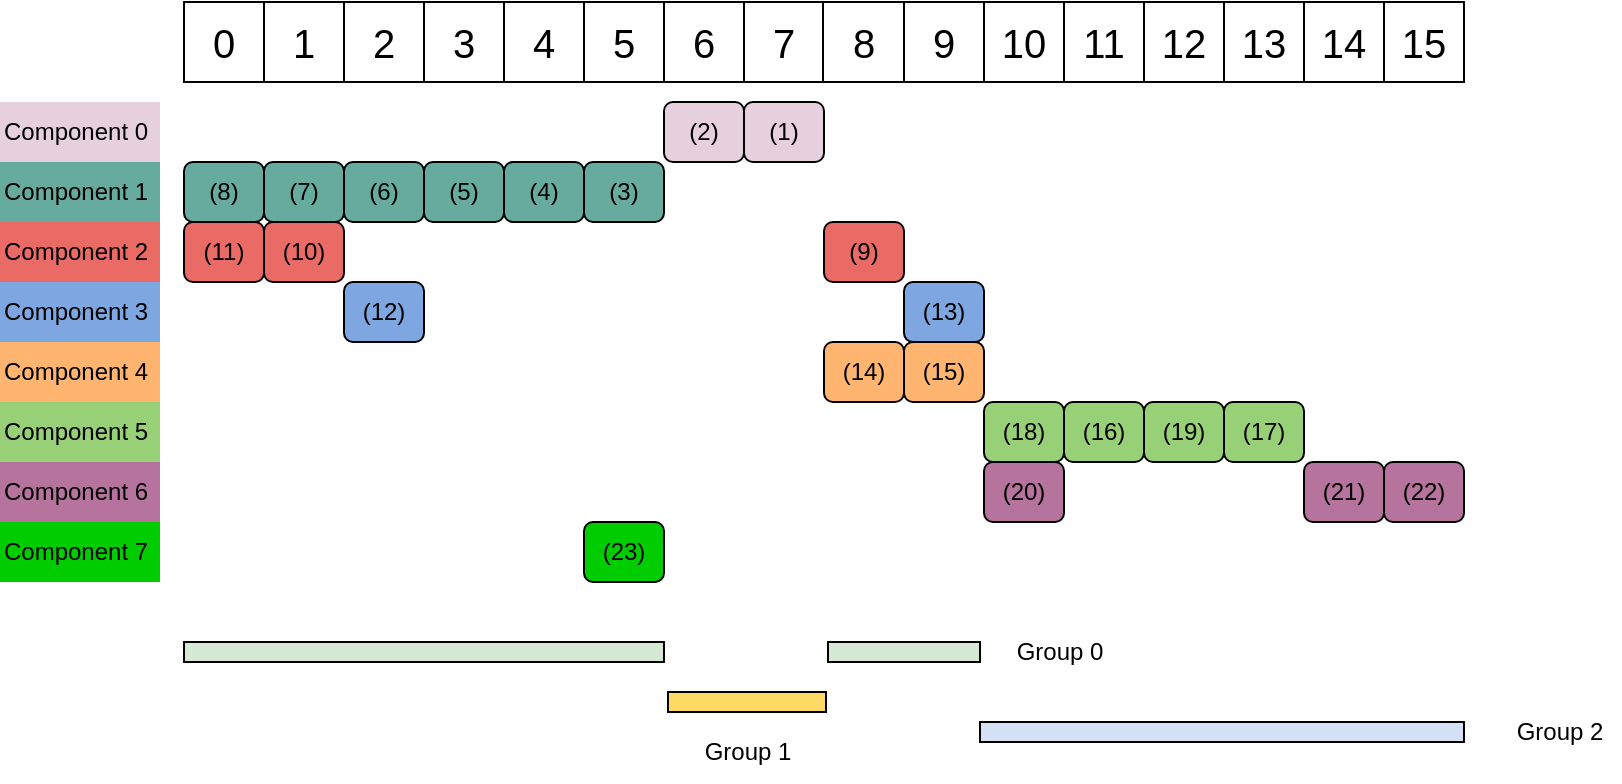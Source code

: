<mxfile version="16.4.5" type="device"><diagram id="EGYWJIAUzol0IIfgKkKT" name="Page-1"><mxGraphModel dx="1339" dy="744" grid="1" gridSize="10" guides="1" tooltips="1" connect="1" arrows="1" fold="1" page="1" pageScale="1" pageWidth="1100" pageHeight="850" math="0" shadow="0"><root><mxCell id="0"/><mxCell id="1" parent="0"/><mxCell id="qVeyU0_VRWjQwAPcXduW-3" value="" style="rounded=0;whiteSpace=wrap;html=1;" vertex="1" parent="1"><mxGeometry x="92" y="80" width="640" height="40" as="geometry"/></mxCell><mxCell id="qVeyU0_VRWjQwAPcXduW-4" value="" style="endArrow=none;html=1;rounded=0;" edge="1" parent="1"><mxGeometry width="50" height="50" relative="1" as="geometry"><mxPoint x="132" y="120" as="sourcePoint"/><mxPoint x="132" y="80" as="targetPoint"/></mxGeometry></mxCell><mxCell id="qVeyU0_VRWjQwAPcXduW-7" value="" style="endArrow=none;html=1;rounded=0;" edge="1" parent="1"><mxGeometry width="50" height="50" relative="1" as="geometry"><mxPoint x="172" y="120" as="sourcePoint"/><mxPoint x="172" y="80" as="targetPoint"/></mxGeometry></mxCell><mxCell id="qVeyU0_VRWjQwAPcXduW-8" value="" style="endArrow=none;html=1;rounded=0;" edge="1" parent="1"><mxGeometry width="50" height="50" relative="1" as="geometry"><mxPoint x="212" y="120" as="sourcePoint"/><mxPoint x="212" y="80" as="targetPoint"/></mxGeometry></mxCell><mxCell id="qVeyU0_VRWjQwAPcXduW-9" value="" style="endArrow=none;html=1;rounded=0;" edge="1" parent="1"><mxGeometry width="50" height="50" relative="1" as="geometry"><mxPoint x="252" y="120" as="sourcePoint"/><mxPoint x="252" y="80" as="targetPoint"/></mxGeometry></mxCell><mxCell id="qVeyU0_VRWjQwAPcXduW-10" value="" style="endArrow=none;html=1;rounded=0;" edge="1" parent="1"><mxGeometry width="50" height="50" relative="1" as="geometry"><mxPoint x="292" y="120" as="sourcePoint"/><mxPoint x="292" y="80" as="targetPoint"/></mxGeometry></mxCell><mxCell id="qVeyU0_VRWjQwAPcXduW-11" value="" style="endArrow=none;html=1;rounded=0;" edge="1" parent="1"><mxGeometry width="50" height="50" relative="1" as="geometry"><mxPoint x="332" y="120" as="sourcePoint"/><mxPoint x="332" y="80" as="targetPoint"/></mxGeometry></mxCell><mxCell id="qVeyU0_VRWjQwAPcXduW-12" value="" style="endArrow=none;html=1;rounded=0;" edge="1" parent="1"><mxGeometry width="50" height="50" relative="1" as="geometry"><mxPoint x="372" y="120" as="sourcePoint"/><mxPoint x="372" y="80" as="targetPoint"/></mxGeometry></mxCell><mxCell id="qVeyU0_VRWjQwAPcXduW-13" value="" style="endArrow=none;html=1;rounded=0;" edge="1" parent="1"><mxGeometry width="50" height="50" relative="1" as="geometry"><mxPoint x="411.5" y="120" as="sourcePoint"/><mxPoint x="411.5" y="80" as="targetPoint"/></mxGeometry></mxCell><mxCell id="qVeyU0_VRWjQwAPcXduW-14" value="" style="endArrow=none;html=1;rounded=0;" edge="1" parent="1"><mxGeometry width="50" height="50" relative="1" as="geometry"><mxPoint x="452" y="120" as="sourcePoint"/><mxPoint x="452" y="80" as="targetPoint"/></mxGeometry></mxCell><mxCell id="qVeyU0_VRWjQwAPcXduW-15" value="" style="endArrow=none;html=1;rounded=0;" edge="1" parent="1"><mxGeometry width="50" height="50" relative="1" as="geometry"><mxPoint x="492" y="120" as="sourcePoint"/><mxPoint x="492" y="80" as="targetPoint"/></mxGeometry></mxCell><mxCell id="qVeyU0_VRWjQwAPcXduW-16" value="" style="endArrow=none;html=1;rounded=0;" edge="1" parent="1"><mxGeometry width="50" height="50" relative="1" as="geometry"><mxPoint x="532" y="120" as="sourcePoint"/><mxPoint x="532" y="80" as="targetPoint"/></mxGeometry></mxCell><mxCell id="qVeyU0_VRWjQwAPcXduW-17" value="" style="endArrow=none;html=1;rounded=0;" edge="1" parent="1"><mxGeometry width="50" height="50" relative="1" as="geometry"><mxPoint x="572" y="120" as="sourcePoint"/><mxPoint x="572" y="80" as="targetPoint"/></mxGeometry></mxCell><mxCell id="qVeyU0_VRWjQwAPcXduW-18" value="" style="endArrow=none;html=1;rounded=0;" edge="1" parent="1"><mxGeometry width="50" height="50" relative="1" as="geometry"><mxPoint x="612" y="120" as="sourcePoint"/><mxPoint x="612" y="80" as="targetPoint"/></mxGeometry></mxCell><mxCell id="qVeyU0_VRWjQwAPcXduW-19" value="" style="endArrow=none;html=1;rounded=0;" edge="1" parent="1"><mxGeometry width="50" height="50" relative="1" as="geometry"><mxPoint x="652" y="120" as="sourcePoint"/><mxPoint x="652" y="80" as="targetPoint"/></mxGeometry></mxCell><mxCell id="qVeyU0_VRWjQwAPcXduW-20" value="" style="endArrow=none;html=1;rounded=0;" edge="1" parent="1"><mxGeometry width="50" height="50" relative="1" as="geometry"><mxPoint x="692" y="120" as="sourcePoint"/><mxPoint x="692" y="80" as="targetPoint"/></mxGeometry></mxCell><mxCell id="qVeyU0_VRWjQwAPcXduW-21" value="0" style="text;html=1;strokeColor=none;fillColor=none;align=center;verticalAlign=middle;whiteSpace=wrap;rounded=0;fontSize=20;" vertex="1" parent="1"><mxGeometry x="92" y="80" width="40" height="40" as="geometry"/></mxCell><mxCell id="qVeyU0_VRWjQwAPcXduW-23" value="1" style="text;html=1;strokeColor=none;fillColor=none;align=center;verticalAlign=middle;whiteSpace=wrap;rounded=0;fontSize=20;" vertex="1" parent="1"><mxGeometry x="132" y="80" width="40" height="40" as="geometry"/></mxCell><mxCell id="qVeyU0_VRWjQwAPcXduW-24" value="15" style="text;html=1;strokeColor=none;fillColor=none;align=center;verticalAlign=middle;whiteSpace=wrap;rounded=0;fontSize=20;" vertex="1" parent="1"><mxGeometry x="692" y="80" width="40" height="40" as="geometry"/></mxCell><mxCell id="qVeyU0_VRWjQwAPcXduW-25" value="14" style="text;html=1;strokeColor=none;fillColor=none;align=center;verticalAlign=middle;whiteSpace=wrap;rounded=0;fontSize=20;" vertex="1" parent="1"><mxGeometry x="652" y="80" width="40" height="40" as="geometry"/></mxCell><mxCell id="qVeyU0_VRWjQwAPcXduW-26" value="2" style="text;html=1;strokeColor=none;fillColor=none;align=center;verticalAlign=middle;whiteSpace=wrap;rounded=0;fontSize=20;" vertex="1" parent="1"><mxGeometry x="172" y="80" width="40" height="40" as="geometry"/></mxCell><mxCell id="qVeyU0_VRWjQwAPcXduW-27" value="13" style="text;html=1;strokeColor=none;fillColor=none;align=center;verticalAlign=middle;whiteSpace=wrap;rounded=0;fontSize=20;" vertex="1" parent="1"><mxGeometry x="612" y="80" width="40" height="40" as="geometry"/></mxCell><mxCell id="qVeyU0_VRWjQwAPcXduW-28" value="12" style="text;html=1;strokeColor=none;fillColor=none;align=center;verticalAlign=middle;whiteSpace=wrap;rounded=0;fontSize=20;" vertex="1" parent="1"><mxGeometry x="572" y="80" width="40" height="40" as="geometry"/></mxCell><mxCell id="qVeyU0_VRWjQwAPcXduW-29" value="3" style="text;html=1;strokeColor=none;fillColor=none;align=center;verticalAlign=middle;whiteSpace=wrap;rounded=0;fontSize=20;" vertex="1" parent="1"><mxGeometry x="212" y="80" width="40" height="40" as="geometry"/></mxCell><mxCell id="qVeyU0_VRWjQwAPcXduW-30" value="4" style="text;html=1;strokeColor=none;fillColor=none;align=center;verticalAlign=middle;whiteSpace=wrap;rounded=0;fontSize=20;" vertex="1" parent="1"><mxGeometry x="252" y="80" width="40" height="40" as="geometry"/></mxCell><mxCell id="qVeyU0_VRWjQwAPcXduW-31" value="5" style="text;html=1;strokeColor=none;fillColor=none;align=center;verticalAlign=middle;whiteSpace=wrap;rounded=0;fontSize=20;" vertex="1" parent="1"><mxGeometry x="292" y="80" width="40" height="40" as="geometry"/></mxCell><mxCell id="qVeyU0_VRWjQwAPcXduW-32" value="6" style="text;html=1;strokeColor=none;fillColor=none;align=center;verticalAlign=middle;whiteSpace=wrap;rounded=0;fontSize=20;" vertex="1" parent="1"><mxGeometry x="332" y="80" width="40" height="40" as="geometry"/></mxCell><mxCell id="qVeyU0_VRWjQwAPcXduW-33" value="7" style="text;html=1;strokeColor=none;fillColor=none;align=center;verticalAlign=middle;whiteSpace=wrap;rounded=0;fontSize=20;" vertex="1" parent="1"><mxGeometry x="372" y="80" width="40" height="40" as="geometry"/></mxCell><mxCell id="qVeyU0_VRWjQwAPcXduW-34" value="8" style="text;html=1;strokeColor=none;fillColor=none;align=center;verticalAlign=middle;whiteSpace=wrap;rounded=0;fontSize=20;" vertex="1" parent="1"><mxGeometry x="412" y="80" width="40" height="40" as="geometry"/></mxCell><mxCell id="qVeyU0_VRWjQwAPcXduW-35" value="11" style="text;html=1;strokeColor=none;fillColor=none;align=center;verticalAlign=middle;whiteSpace=wrap;rounded=0;fontSize=20;" vertex="1" parent="1"><mxGeometry x="532" y="80" width="40" height="40" as="geometry"/></mxCell><mxCell id="qVeyU0_VRWjQwAPcXduW-36" value="10" style="text;html=1;strokeColor=none;fillColor=none;align=center;verticalAlign=middle;whiteSpace=wrap;rounded=0;fontSize=20;" vertex="1" parent="1"><mxGeometry x="492" y="80" width="40" height="40" as="geometry"/></mxCell><mxCell id="qVeyU0_VRWjQwAPcXduW-37" value="9" style="text;html=1;strokeColor=none;fillColor=none;align=center;verticalAlign=middle;whiteSpace=wrap;rounded=0;fontSize=20;" vertex="1" parent="1"><mxGeometry x="452" y="80" width="40" height="40" as="geometry"/></mxCell><mxCell id="qVeyU0_VRWjQwAPcXduW-42" value="(1)" style="rounded=1;whiteSpace=wrap;html=1;fontSize=12;labelBackgroundColor=none;fontColor=default;labelBorderColor=none;fillColor=#E6D0DE;" vertex="1" parent="1"><mxGeometry x="372" y="130" width="40" height="30" as="geometry"/></mxCell><mxCell id="qVeyU0_VRWjQwAPcXduW-43" value="(2)" style="rounded=1;whiteSpace=wrap;html=1;fontSize=12;fillColor=#E6D0DE;" vertex="1" parent="1"><mxGeometry x="332" y="130" width="40" height="30" as="geometry"/></mxCell><mxCell id="qVeyU0_VRWjQwAPcXduW-44" value="(8)" style="rounded=1;whiteSpace=wrap;html=1;fontSize=12;fillColor=#67AB9F;" vertex="1" parent="1"><mxGeometry x="92" y="160" width="40" height="30" as="geometry"/></mxCell><mxCell id="qVeyU0_VRWjQwAPcXduW-45" value="(9)" style="rounded=1;whiteSpace=wrap;html=1;fontSize=12;fillColor=#EA6B66;" vertex="1" parent="1"><mxGeometry x="412" y="190" width="40" height="30" as="geometry"/></mxCell><mxCell id="qVeyU0_VRWjQwAPcXduW-46" value="(3)" style="rounded=1;whiteSpace=wrap;html=1;fontSize=12;fillColor=#67AB9F;" vertex="1" parent="1"><mxGeometry x="292" y="160" width="40" height="30" as="geometry"/></mxCell><mxCell id="qVeyU0_VRWjQwAPcXduW-47" value="(4)" style="rounded=1;whiteSpace=wrap;html=1;fontSize=12;fillColor=#67AB9F;" vertex="1" parent="1"><mxGeometry x="252" y="160" width="40" height="30" as="geometry"/></mxCell><mxCell id="qVeyU0_VRWjQwAPcXduW-48" value="(5)" style="rounded=1;whiteSpace=wrap;html=1;fontSize=12;fillColor=#67AB9F;" vertex="1" parent="1"><mxGeometry x="212" y="160" width="40" height="30" as="geometry"/></mxCell><mxCell id="qVeyU0_VRWjQwAPcXduW-49" value="(6)" style="rounded=1;whiteSpace=wrap;html=1;fontSize=12;fillColor=#67AB9F;" vertex="1" parent="1"><mxGeometry x="172" y="160" width="40" height="30" as="geometry"/></mxCell><mxCell id="qVeyU0_VRWjQwAPcXduW-50" value="(7)" style="rounded=1;whiteSpace=wrap;html=1;fontSize=12;fillColor=#67AB9F;" vertex="1" parent="1"><mxGeometry x="132" y="160" width="40" height="30" as="geometry"/></mxCell><mxCell id="qVeyU0_VRWjQwAPcXduW-53" value="(11)" style="rounded=1;whiteSpace=wrap;html=1;fontSize=12;fillColor=#EA6B66;" vertex="1" parent="1"><mxGeometry x="92" y="190" width="40" height="30" as="geometry"/></mxCell><mxCell id="qVeyU0_VRWjQwAPcXduW-56" value="(10)" style="rounded=1;whiteSpace=wrap;html=1;fontSize=12;fillColor=#EA6B66;" vertex="1" parent="1"><mxGeometry x="132" y="190" width="40" height="30" as="geometry"/></mxCell><mxCell id="qVeyU0_VRWjQwAPcXduW-69" value="(23)" style="rounded=1;whiteSpace=wrap;html=1;fontSize=12;fillColor=#00CC00;" vertex="1" parent="1"><mxGeometry x="292" y="340" width="40" height="30" as="geometry"/></mxCell><mxCell id="qVeyU0_VRWjQwAPcXduW-70" value="(22)" style="rounded=1;whiteSpace=wrap;html=1;fontSize=12;fillColor=#B5739D;" vertex="1" parent="1"><mxGeometry x="692" y="310" width="40" height="30" as="geometry"/></mxCell><mxCell id="qVeyU0_VRWjQwAPcXduW-71" value="(21)" style="rounded=1;whiteSpace=wrap;html=1;fontSize=12;fillColor=#B5739D;" vertex="1" parent="1"><mxGeometry x="652" y="310" width="40" height="30" as="geometry"/></mxCell><mxCell id="qVeyU0_VRWjQwAPcXduW-72" value="(20)" style="rounded=1;whiteSpace=wrap;html=1;fontSize=12;fillColor=#B5739D;" vertex="1" parent="1"><mxGeometry x="492" y="310" width="40" height="30" as="geometry"/></mxCell><mxCell id="qVeyU0_VRWjQwAPcXduW-73" value="(19)" style="rounded=1;whiteSpace=wrap;html=1;fontSize=12;fillColor=#97D077;" vertex="1" parent="1"><mxGeometry x="572" y="280" width="40" height="30" as="geometry"/></mxCell><mxCell id="qVeyU0_VRWjQwAPcXduW-74" value="(18)" style="rounded=1;whiteSpace=wrap;html=1;fontSize=12;fillColor=#97D077;" vertex="1" parent="1"><mxGeometry x="492" y="280" width="40" height="30" as="geometry"/></mxCell><mxCell id="qVeyU0_VRWjQwAPcXduW-75" value="(17)" style="rounded=1;whiteSpace=wrap;html=1;fontSize=12;fillColor=#97D077;" vertex="1" parent="1"><mxGeometry x="612" y="280" width="40" height="30" as="geometry"/></mxCell><mxCell id="qVeyU0_VRWjQwAPcXduW-76" value="(16)" style="rounded=1;whiteSpace=wrap;html=1;fontSize=12;fillColor=#97D077;" vertex="1" parent="1"><mxGeometry x="532" y="280" width="40" height="30" as="geometry"/></mxCell><mxCell id="qVeyU0_VRWjQwAPcXduW-77" value="(15)" style="rounded=1;whiteSpace=wrap;html=1;fontSize=12;fillColor=#FFB570;" vertex="1" parent="1"><mxGeometry x="452" y="250" width="40" height="30" as="geometry"/></mxCell><mxCell id="qVeyU0_VRWjQwAPcXduW-78" value="(14)" style="rounded=1;whiteSpace=wrap;html=1;fontSize=12;fillColor=#FFB570;" vertex="1" parent="1"><mxGeometry x="412" y="250" width="40" height="30" as="geometry"/></mxCell><mxCell id="qVeyU0_VRWjQwAPcXduW-79" value="(13)" style="rounded=1;whiteSpace=wrap;html=1;fontSize=12;fillColor=#7EA6E0;" vertex="1" parent="1"><mxGeometry x="452" y="220" width="40" height="30" as="geometry"/></mxCell><mxCell id="qVeyU0_VRWjQwAPcXduW-80" value="(12)" style="rounded=1;whiteSpace=wrap;html=1;fontSize=12;fillColor=#7EA6E0;" vertex="1" parent="1"><mxGeometry x="172" y="220" width="40" height="30" as="geometry"/></mxCell><mxCell id="qVeyU0_VRWjQwAPcXduW-90" value="Component 0" style="text;html=1;strokeColor=none;fillColor=#E6D0DE;align=left;verticalAlign=middle;whiteSpace=wrap;rounded=0;labelBackgroundColor=none;labelBorderColor=none;fontSize=12;fontColor=default;" vertex="1" parent="1"><mxGeometry y="130" width="80" height="30" as="geometry"/></mxCell><mxCell id="qVeyU0_VRWjQwAPcXduW-91" value="Component 1" style="text;html=1;strokeColor=none;fillColor=#67AB9F;align=left;verticalAlign=middle;whiteSpace=wrap;rounded=0;labelBackgroundColor=none;labelBorderColor=none;fontSize=12;fontColor=default;" vertex="1" parent="1"><mxGeometry y="160" width="80" height="30" as="geometry"/></mxCell><mxCell id="qVeyU0_VRWjQwAPcXduW-93" value="Component 2" style="text;html=1;strokeColor=none;fillColor=#EA6B66;align=left;verticalAlign=middle;whiteSpace=wrap;rounded=0;labelBackgroundColor=none;labelBorderColor=none;fontSize=12;fontColor=default;" vertex="1" parent="1"><mxGeometry y="190" width="80" height="30" as="geometry"/></mxCell><mxCell id="qVeyU0_VRWjQwAPcXduW-95" value="Component 7" style="text;html=1;strokeColor=none;fillColor=#00CC00;align=left;verticalAlign=middle;whiteSpace=wrap;rounded=0;labelBackgroundColor=none;labelBorderColor=none;fontSize=12;fontColor=default;" vertex="1" parent="1"><mxGeometry y="340" width="80" height="30" as="geometry"/></mxCell><mxCell id="qVeyU0_VRWjQwAPcXduW-96" value="Component 6" style="text;html=1;strokeColor=none;fillColor=#B5739D;align=left;verticalAlign=middle;whiteSpace=wrap;rounded=0;labelBackgroundColor=none;labelBorderColor=none;fontSize=12;fontColor=default;" vertex="1" parent="1"><mxGeometry y="310" width="80" height="30" as="geometry"/></mxCell><mxCell id="qVeyU0_VRWjQwAPcXduW-97" value="Component 5" style="text;html=1;strokeColor=none;fillColor=#97D077;align=left;verticalAlign=middle;whiteSpace=wrap;rounded=0;labelBackgroundColor=none;labelBorderColor=none;fontSize=12;fontColor=default;" vertex="1" parent="1"><mxGeometry y="280" width="80" height="30" as="geometry"/></mxCell><mxCell id="qVeyU0_VRWjQwAPcXduW-98" value="Component 4" style="text;html=1;strokeColor=none;fillColor=#FFB570;align=left;verticalAlign=middle;whiteSpace=wrap;rounded=0;labelBackgroundColor=none;labelBorderColor=none;fontSize=12;fontColor=default;" vertex="1" parent="1"><mxGeometry y="250" width="80" height="30" as="geometry"/></mxCell><mxCell id="qVeyU0_VRWjQwAPcXduW-99" value="Component 3" style="text;html=1;strokeColor=none;fillColor=#7EA6E0;align=left;verticalAlign=middle;whiteSpace=wrap;rounded=0;labelBackgroundColor=none;labelBorderColor=none;fontSize=12;fontColor=default;" vertex="1" parent="1"><mxGeometry y="220" width="80" height="30" as="geometry"/></mxCell><mxCell id="qVeyU0_VRWjQwAPcXduW-102" value="" style="rounded=0;whiteSpace=wrap;html=1;labelBackgroundColor=none;labelBorderColor=none;fontSize=12;fontColor=default;fillColor=#D5E8D4;" vertex="1" parent="1"><mxGeometry x="92" y="400" width="240" height="10" as="geometry"/></mxCell><mxCell id="qVeyU0_VRWjQwAPcXduW-103" value="" style="rounded=0;whiteSpace=wrap;html=1;labelBackgroundColor=none;labelBorderColor=none;fontSize=12;fontColor=default;fillColor=#D5E8D4;" vertex="1" parent="1"><mxGeometry x="414" y="400" width="76" height="10" as="geometry"/></mxCell><mxCell id="qVeyU0_VRWjQwAPcXduW-104" value="" style="rounded=0;whiteSpace=wrap;html=1;labelBackgroundColor=none;labelBorderColor=none;fontSize=12;fontColor=default;fillColor=#FFD966;" vertex="1" parent="1"><mxGeometry x="334" y="425" width="79" height="10" as="geometry"/></mxCell><mxCell id="qVeyU0_VRWjQwAPcXduW-105" value="" style="rounded=0;whiteSpace=wrap;html=1;labelBackgroundColor=none;labelBorderColor=none;fontSize=12;fontColor=default;fillColor=#D4E1F5;" vertex="1" parent="1"><mxGeometry x="490" y="440" width="242" height="10" as="geometry"/></mxCell><mxCell id="qVeyU0_VRWjQwAPcXduW-106" value="Group 0" style="text;html=1;strokeColor=none;fillColor=none;align=center;verticalAlign=middle;whiteSpace=wrap;rounded=0;labelBackgroundColor=none;labelBorderColor=none;fontSize=12;fontColor=default;" vertex="1" parent="1"><mxGeometry x="500" y="390" width="60" height="30" as="geometry"/></mxCell><mxCell id="qVeyU0_VRWjQwAPcXduW-107" value="&lt;div&gt;Group 1&lt;/div&gt;" style="text;html=1;strokeColor=none;fillColor=none;align=center;verticalAlign=middle;whiteSpace=wrap;rounded=0;labelBackgroundColor=none;labelBorderColor=none;fontSize=12;fontColor=default;" vertex="1" parent="1"><mxGeometry x="343.5" y="440" width="60" height="30" as="geometry"/></mxCell><mxCell id="qVeyU0_VRWjQwAPcXduW-108" value="Group 2" style="text;html=1;strokeColor=none;fillColor=none;align=center;verticalAlign=middle;whiteSpace=wrap;rounded=0;labelBackgroundColor=none;labelBorderColor=none;fontSize=12;fontColor=default;" vertex="1" parent="1"><mxGeometry x="750" y="430" width="60" height="30" as="geometry"/></mxCell></root></mxGraphModel></diagram></mxfile>